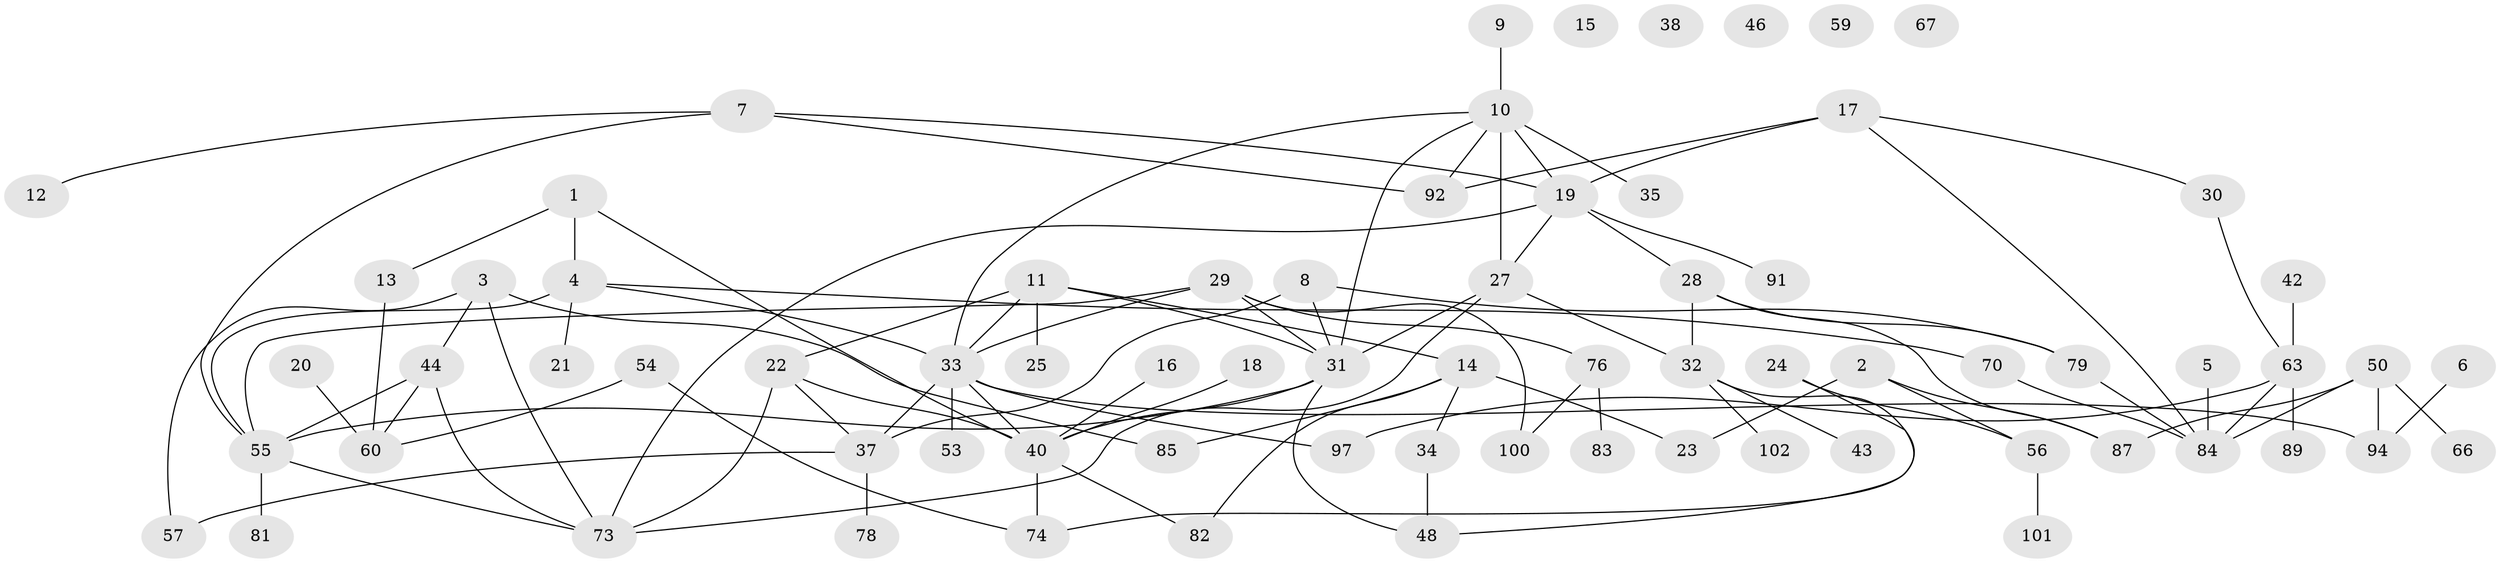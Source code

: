 // original degree distribution, {3: 0.17307692307692307, 4: 0.14423076923076922, 2: 0.21153846153846154, 1: 0.2692307692307692, 5: 0.11538461538461539, 6: 0.028846153846153848, 0: 0.04807692307692308, 10: 0.009615384615384616}
// Generated by graph-tools (version 1.1) at 2025/41/03/06/25 10:41:23]
// undirected, 73 vertices, 104 edges
graph export_dot {
graph [start="1"]
  node [color=gray90,style=filled];
  1 [super="+71"];
  2;
  3;
  4 [super="+41"];
  5;
  6;
  7 [super="+45"];
  8 [super="+58"];
  9;
  10 [super="+52"];
  11 [super="+65"];
  12;
  13 [super="+39"];
  14 [super="+26"];
  15;
  16;
  17 [super="+47"];
  18;
  19 [super="+75"];
  20 [super="+96"];
  21;
  22;
  23 [super="+51"];
  24;
  25;
  27 [super="+93"];
  28 [super="+72"];
  29 [super="+86"];
  30;
  31 [super="+49"];
  32 [super="+36"];
  33 [super="+69"];
  34;
  35;
  37 [super="+104"];
  38;
  40 [super="+61"];
  42;
  43;
  44 [super="+62"];
  46;
  48 [super="+68"];
  50 [super="+80"];
  53;
  54;
  55 [super="+64"];
  56 [super="+95"];
  57;
  59;
  60;
  63 [super="+90"];
  66;
  67;
  70 [super="+99"];
  73 [super="+98"];
  74 [super="+77"];
  76;
  78;
  79;
  81;
  82;
  83;
  84 [super="+88"];
  85;
  87;
  89;
  91;
  92;
  94;
  97 [super="+103"];
  100;
  101;
  102;
  1 -- 13;
  1 -- 40;
  1 -- 4;
  2 -- 87;
  2 -- 56;
  2 -- 23;
  3 -- 44;
  3 -- 57;
  3 -- 73;
  3 -- 85;
  4 -- 55;
  4 -- 33;
  4 -- 21;
  4 -- 70;
  5 -- 84;
  6 -- 94;
  7 -- 55;
  7 -- 19;
  7 -- 12;
  7 -- 92;
  8 -- 37;
  8 -- 79;
  8 -- 31;
  9 -- 10;
  10 -- 19;
  10 -- 27 [weight=2];
  10 -- 31;
  10 -- 33;
  10 -- 35;
  10 -- 92;
  11 -- 14;
  11 -- 25;
  11 -- 22;
  11 -- 31;
  11 -- 33;
  13 -- 60;
  14 -- 34;
  14 -- 82;
  14 -- 85;
  14 -- 23;
  16 -- 40;
  17 -- 19;
  17 -- 84;
  17 -- 92;
  17 -- 30;
  18 -- 40;
  19 -- 91;
  19 -- 73;
  19 -- 27;
  19 -- 28;
  20 -- 60;
  22 -- 37;
  22 -- 73;
  22 -- 40;
  24 -- 56;
  24 -- 74;
  27 -- 32;
  27 -- 73;
  27 -- 31;
  28 -- 32;
  28 -- 79;
  28 -- 87;
  29 -- 31;
  29 -- 55;
  29 -- 100;
  29 -- 33;
  29 -- 76;
  30 -- 63;
  31 -- 40;
  31 -- 55;
  31 -- 48;
  32 -- 48;
  32 -- 102;
  32 -- 43;
  33 -- 37 [weight=2];
  33 -- 40;
  33 -- 53;
  33 -- 94;
  33 -- 97;
  34 -- 48;
  37 -- 57;
  37 -- 78;
  40 -- 82;
  40 -- 74;
  42 -- 63;
  44 -- 60;
  44 -- 73;
  44 -- 55;
  50 -- 66;
  50 -- 84;
  50 -- 94;
  50 -- 87;
  54 -- 60;
  54 -- 74;
  55 -- 81;
  55 -- 73;
  56 -- 101;
  63 -- 84;
  63 -- 89;
  63 -- 97;
  70 -- 84;
  76 -- 83;
  76 -- 100;
  79 -- 84;
}
